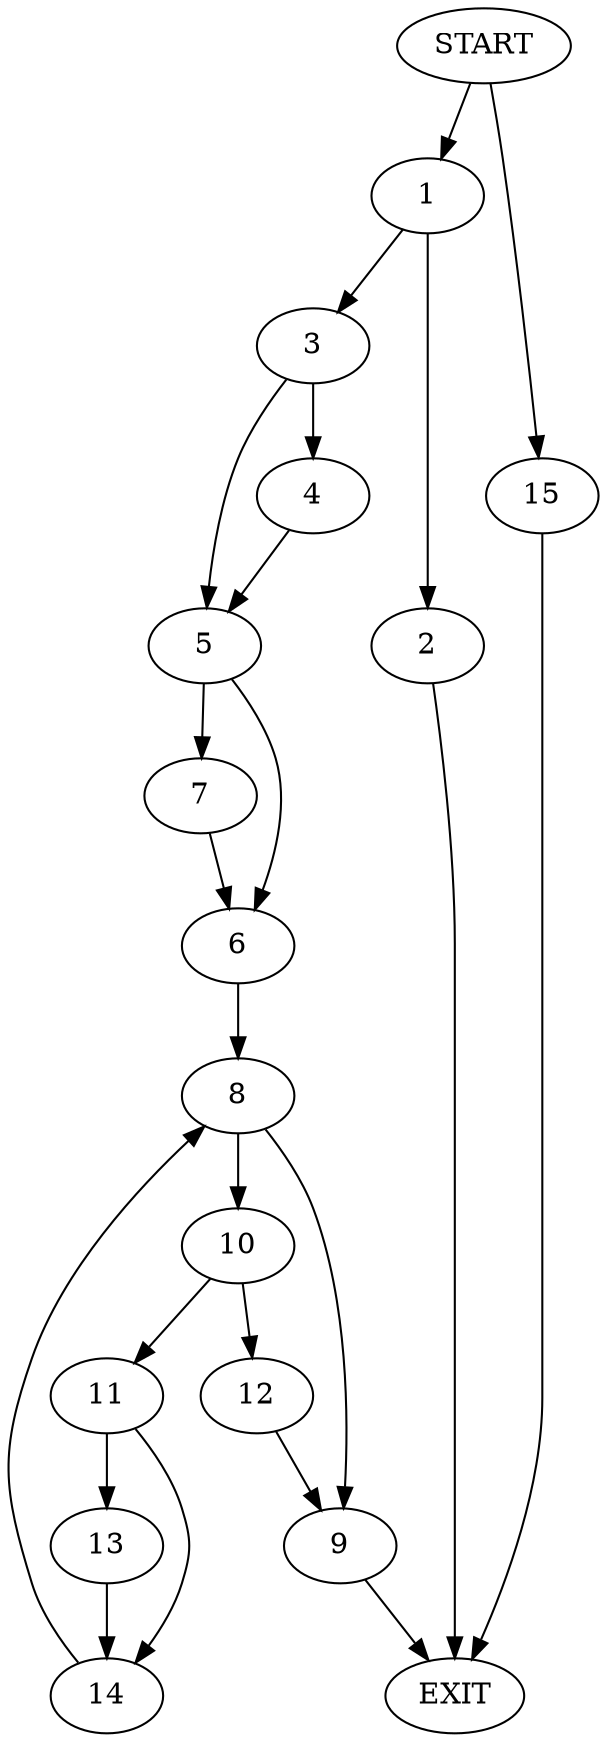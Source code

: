 digraph {
0 [label="START"]
16 [label="EXIT"]
0 -> 1
1 -> 2
1 -> 3
3 -> 4
3 -> 5
2 -> 16
4 -> 5
5 -> 6
5 -> 7
6 -> 8
7 -> 6
8 -> 9
8 -> 10
10 -> 11
10 -> 12
9 -> 16
12 -> 9
11 -> 13
11 -> 14
14 -> 8
13 -> 14
0 -> 15
15 -> 16
}
